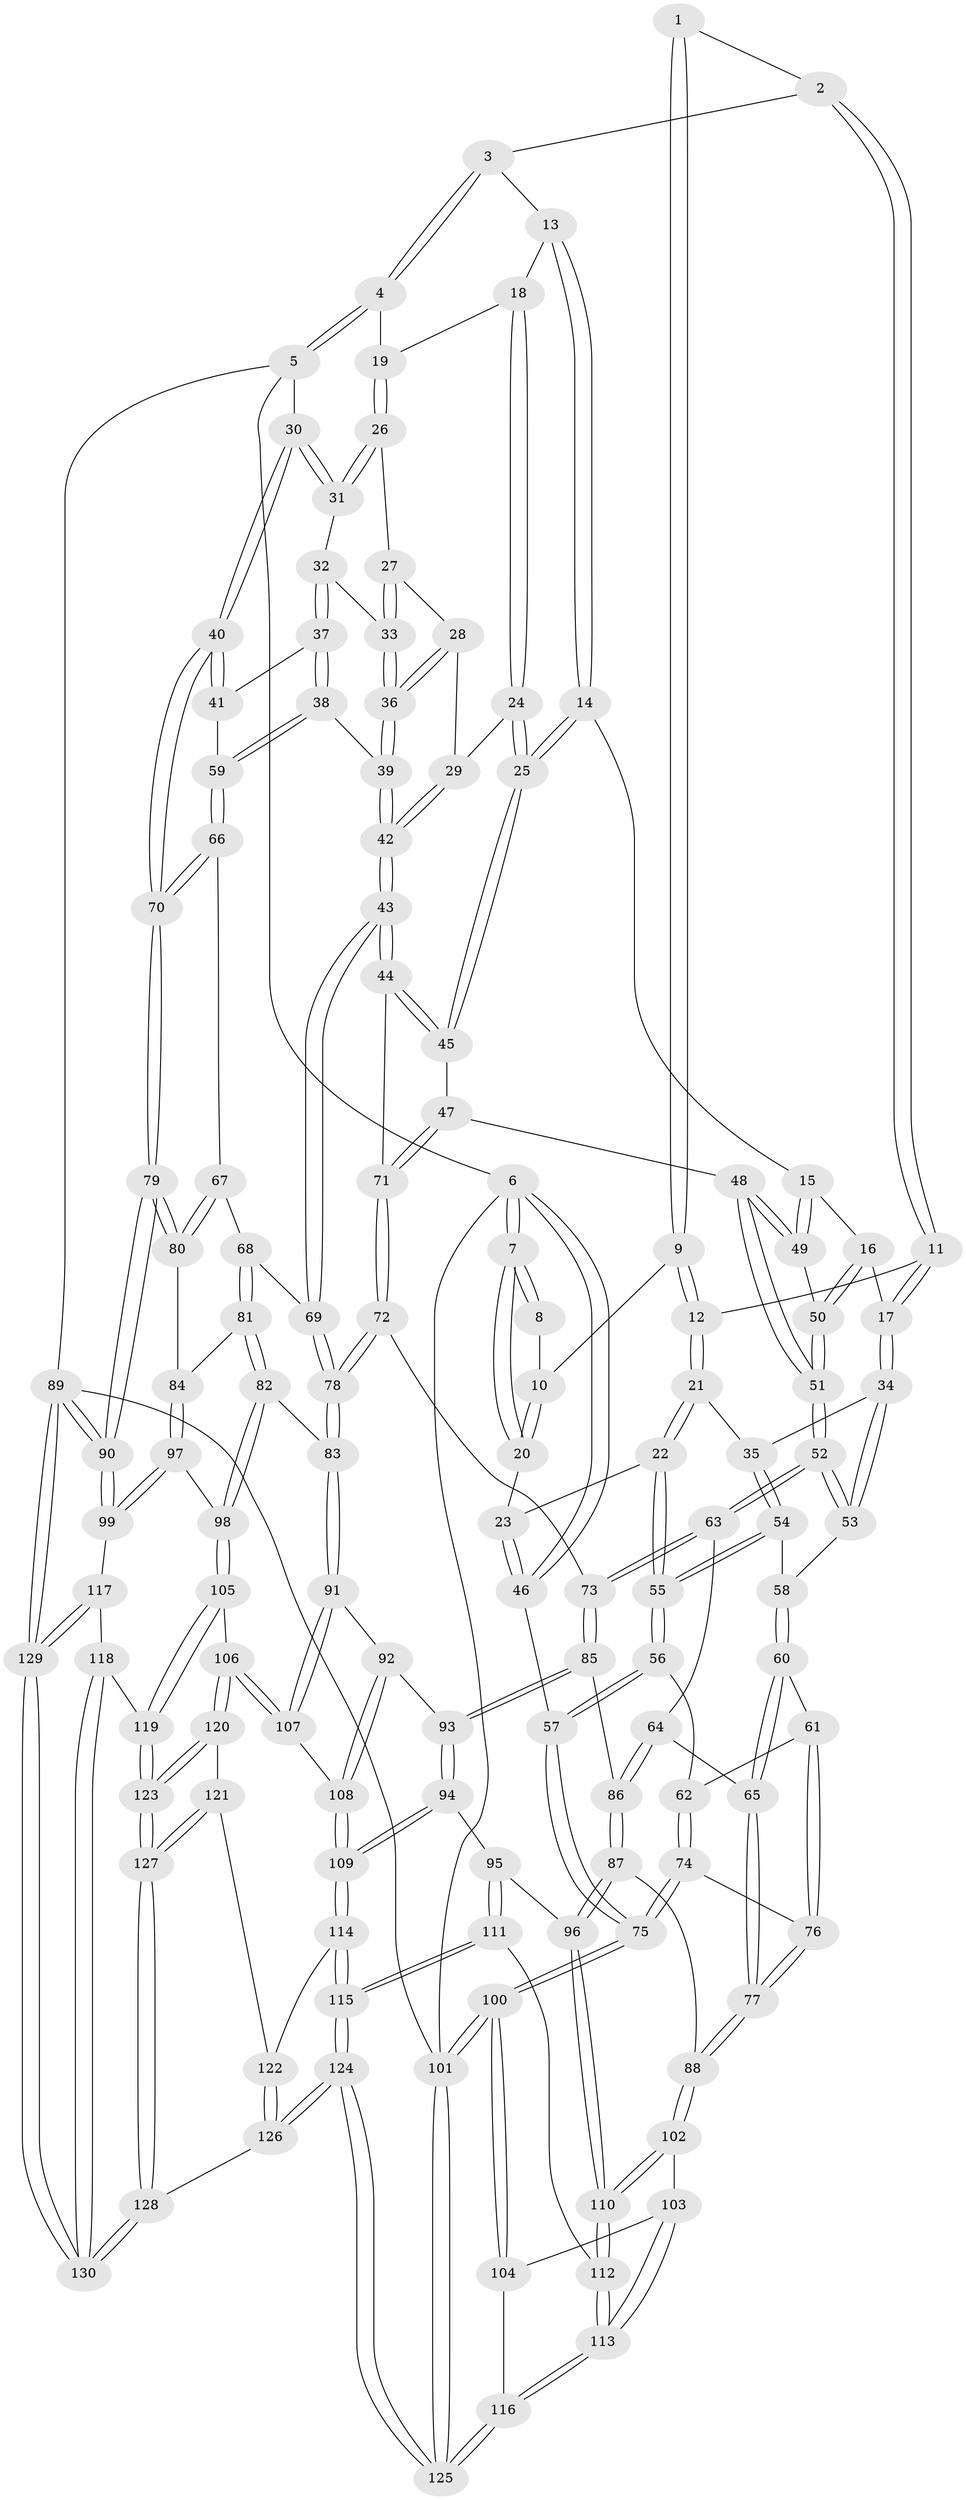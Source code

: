 // Generated by graph-tools (version 1.1) at 2025/38/03/09/25 02:38:20]
// undirected, 130 vertices, 322 edges
graph export_dot {
graph [start="1"]
  node [color=gray90,style=filled];
  1 [pos="+0.26218354418437356+0"];
  2 [pos="+0.3104603692361786+0"];
  3 [pos="+0.5287567922830814+0"];
  4 [pos="+1+0"];
  5 [pos="+1+0"];
  6 [pos="+0+0"];
  7 [pos="+0+0"];
  8 [pos="+0.021738390952459302+0"];
  9 [pos="+0.14601480319627258+0.09504736097924203"];
  10 [pos="+0.11480794430743818+0.10610852329417077"];
  11 [pos="+0.2933233413067734+0.10914962677562201"];
  12 [pos="+0.22697677844564795+0.12996718671984295"];
  13 [pos="+0.5487479508370132+0"];
  14 [pos="+0.5551643802896664+0.14052274541190374"];
  15 [pos="+0.5360343067880439+0.15184991955514146"];
  16 [pos="+0.3522439343117257+0.19043449440584553"];
  17 [pos="+0.3482345252257266+0.18983641969827908"];
  18 [pos="+0.7817316361836742+0.0906471326089302"];
  19 [pos="+0.8646756163215955+0.05435529205141369"];
  20 [pos="+0.07863525274293048+0.1370872522101278"];
  21 [pos="+0.1354328993317357+0.24143603292353297"];
  22 [pos="+0.11738498784674684+0.24443014006071814"];
  23 [pos="+0.06948433561527063+0.19520926138464462"];
  24 [pos="+0.6906370787568867+0.1831226141462142"];
  25 [pos="+0.6083840776773948+0.18043912253983185"];
  26 [pos="+0.8739955565699778+0.11538397667839564"];
  27 [pos="+0.8699411815799177+0.14550149129491305"];
  28 [pos="+0.8166873895902865+0.1922117480838756"];
  29 [pos="+0.6929699450800735+0.1850129720846962"];
  30 [pos="+1+0.007354719783822962"];
  31 [pos="+0.9769015631504858+0.18511096778254954"];
  32 [pos="+0.9419048886651795+0.23591529791240778"];
  33 [pos="+0.8895664747186218+0.21265073561228812"];
  34 [pos="+0.287292995129528+0.2681777103142919"];
  35 [pos="+0.23674469115413704+0.2727978117018005"];
  36 [pos="+0.8248865968052232+0.28578784077463965"];
  37 [pos="+0.9532635310866768+0.2676541448390386"];
  38 [pos="+0.8440282368263018+0.324639756543884"];
  39 [pos="+0.8136001340371517+0.3095646446300135"];
  40 [pos="+1+0.3784995184610478"];
  41 [pos="+1+0.31188372477559606"];
  42 [pos="+0.7934273409286637+0.31262637445658187"];
  43 [pos="+0.7108754799290637+0.40869380895318563"];
  44 [pos="+0.634030052441696+0.3709562736511418"];
  45 [pos="+0.6105659593331886+0.21904654961630204"];
  46 [pos="+0+0.22231799520612225"];
  47 [pos="+0.4954780273095676+0.36983452596901295"];
  48 [pos="+0.47364568496194315+0.3541405512755431"];
  49 [pos="+0.4705585695371338+0.33012524408366767"];
  50 [pos="+0.3977913348883405+0.2765321996072862"];
  51 [pos="+0.359479789590674+0.39722756591249136"];
  52 [pos="+0.3432435497713268+0.40773990912305724"];
  53 [pos="+0.307006675097086+0.33410158581247407"];
  54 [pos="+0.20905669190921966+0.35636235091733937"];
  55 [pos="+0.09834541903608841+0.3167737836042591"];
  56 [pos="+0.09043008101496049+0.33220026655255364"];
  57 [pos="+0+0.39241630730635685"];
  58 [pos="+0.2125113234222098+0.3681742890966821"];
  59 [pos="+0.8837982208215077+0.36972557537107625"];
  60 [pos="+0.2115272614518083+0.4261889200258446"];
  61 [pos="+0.13371167257935196+0.41626328826038583"];
  62 [pos="+0.1106872224328017+0.3998035991563609"];
  63 [pos="+0.342631635299625+0.40974243354426787"];
  64 [pos="+0.29076383007471246+0.4674137651595267"];
  65 [pos="+0.27629931853976647+0.47810703625266754"];
  66 [pos="+0.8965067342554092+0.42033604749100484"];
  67 [pos="+0.8675747836572235+0.4684898513804855"];
  68 [pos="+0.787459426882563+0.48392684628646887"];
  69 [pos="+0.7237661669249901+0.45177563524299175"];
  70 [pos="+1+0.4438232626443465"];
  71 [pos="+0.5373665960967577+0.41042160157952745"];
  72 [pos="+0.5219908728292353+0.4711596723612821"];
  73 [pos="+0.49173396931053376+0.510644759908226"];
  74 [pos="+0+0.5267184094300874"];
  75 [pos="+0+0.5773473818445165"];
  76 [pos="+0.12668240376613335+0.5357897012786403"];
  77 [pos="+0.24104264730173594+0.6028091617346482"];
  78 [pos="+0.6695045217734684+0.5294963758199792"];
  79 [pos="+1+0.5166733289505512"];
  80 [pos="+0.9233176708433662+0.5419928703069772"];
  81 [pos="+0.8037905119746473+0.5748283595855339"];
  82 [pos="+0.776411043590393+0.618901538533266"];
  83 [pos="+0.6589481234766486+0.5904689089258058"];
  84 [pos="+0.8941945616468091+0.5899231986790048"];
  85 [pos="+0.48466494318114567+0.5472452416217896"];
  86 [pos="+0.4495646518111131+0.5510695859139559"];
  87 [pos="+0.27210113763250166+0.6262156695599783"];
  88 [pos="+0.24346160982638537+0.6144636070995843"];
  89 [pos="+1+1"];
  90 [pos="+1+0.7821128703344191"];
  91 [pos="+0.6460805823968586+0.6051925488008314"];
  92 [pos="+0.5471256553627756+0.6106322238030775"];
  93 [pos="+0.5017207859483557+0.585110827659189"];
  94 [pos="+0.4084684501164353+0.713223460082594"];
  95 [pos="+0.37498914487545104+0.7089128216289926"];
  96 [pos="+0.3495241605507149+0.6921343490597582"];
  97 [pos="+0.9154025183212776+0.7436383630323631"];
  98 [pos="+0.8138370259696264+0.7439058167660465"];
  99 [pos="+1+0.7925039594217196"];
  100 [pos="+0+0.7105975389414668"];
  101 [pos="+0+1"];
  102 [pos="+0.2417457860891811+0.6164226051833159"];
  103 [pos="+0.12371668901103675+0.7002860236148127"];
  104 [pos="+0.04167014321930909+0.7102491464791307"];
  105 [pos="+0.7516214381521008+0.7782554203676513"];
  106 [pos="+0.694142465644353+0.7794079211449586"];
  107 [pos="+0.680217594178342+0.7729260768821296"];
  108 [pos="+0.5496417567955029+0.7889723608692665"];
  109 [pos="+0.5115450024820689+0.8112290580260041"];
  110 [pos="+0.24971406745032199+0.8262426002998174"];
  111 [pos="+0.3217192592677958+0.8454332956835618"];
  112 [pos="+0.24873846502007388+0.833786025190406"];
  113 [pos="+0.19865418078058375+0.8584861774987542"];
  114 [pos="+0.506056876406929+0.8287694074861565"];
  115 [pos="+0.36590687901388763+0.8924216225622893"];
  116 [pos="+0.16414960123621702+0.9179867235349904"];
  117 [pos="+0.925576345230621+0.9042692422848861"];
  118 [pos="+0.8763057750880073+0.9271532420042261"];
  119 [pos="+0.7995511921767845+0.931160652152516"];
  120 [pos="+0.6649151534974734+0.9411158920564457"];
  121 [pos="+0.5222559057986127+0.8812438952851717"];
  122 [pos="+0.5212565808130946+0.8803211997619531"];
  123 [pos="+0.7047078742089755+1"];
  124 [pos="+0.30474998700811573+1"];
  125 [pos="+0+1"];
  126 [pos="+0.3668670125633314+1"];
  127 [pos="+0.6791163737653138+1"];
  128 [pos="+0.6790453460470216+1"];
  129 [pos="+0.9845441112450973+1"];
  130 [pos="+0.8571688993082424+1"];
  1 -- 2;
  1 -- 9;
  1 -- 9;
  2 -- 3;
  2 -- 11;
  2 -- 11;
  3 -- 4;
  3 -- 4;
  3 -- 13;
  4 -- 5;
  4 -- 5;
  4 -- 19;
  5 -- 6;
  5 -- 30;
  5 -- 89;
  6 -- 7;
  6 -- 7;
  6 -- 46;
  6 -- 46;
  6 -- 101;
  7 -- 8;
  7 -- 8;
  7 -- 20;
  7 -- 20;
  8 -- 10;
  9 -- 10;
  9 -- 12;
  9 -- 12;
  10 -- 20;
  10 -- 20;
  11 -- 12;
  11 -- 17;
  11 -- 17;
  12 -- 21;
  12 -- 21;
  13 -- 14;
  13 -- 14;
  13 -- 18;
  14 -- 15;
  14 -- 25;
  14 -- 25;
  15 -- 16;
  15 -- 49;
  15 -- 49;
  16 -- 17;
  16 -- 50;
  16 -- 50;
  17 -- 34;
  17 -- 34;
  18 -- 19;
  18 -- 24;
  18 -- 24;
  19 -- 26;
  19 -- 26;
  20 -- 23;
  21 -- 22;
  21 -- 22;
  21 -- 35;
  22 -- 23;
  22 -- 55;
  22 -- 55;
  23 -- 46;
  23 -- 46;
  24 -- 25;
  24 -- 25;
  24 -- 29;
  25 -- 45;
  25 -- 45;
  26 -- 27;
  26 -- 31;
  26 -- 31;
  27 -- 28;
  27 -- 33;
  27 -- 33;
  28 -- 29;
  28 -- 36;
  28 -- 36;
  29 -- 42;
  29 -- 42;
  30 -- 31;
  30 -- 31;
  30 -- 40;
  30 -- 40;
  31 -- 32;
  32 -- 33;
  32 -- 37;
  32 -- 37;
  33 -- 36;
  33 -- 36;
  34 -- 35;
  34 -- 53;
  34 -- 53;
  35 -- 54;
  35 -- 54;
  36 -- 39;
  36 -- 39;
  37 -- 38;
  37 -- 38;
  37 -- 41;
  38 -- 39;
  38 -- 59;
  38 -- 59;
  39 -- 42;
  39 -- 42;
  40 -- 41;
  40 -- 41;
  40 -- 70;
  40 -- 70;
  41 -- 59;
  42 -- 43;
  42 -- 43;
  43 -- 44;
  43 -- 44;
  43 -- 69;
  43 -- 69;
  44 -- 45;
  44 -- 45;
  44 -- 71;
  45 -- 47;
  46 -- 57;
  47 -- 48;
  47 -- 71;
  47 -- 71;
  48 -- 49;
  48 -- 49;
  48 -- 51;
  48 -- 51;
  49 -- 50;
  50 -- 51;
  50 -- 51;
  51 -- 52;
  51 -- 52;
  52 -- 53;
  52 -- 53;
  52 -- 63;
  52 -- 63;
  53 -- 58;
  54 -- 55;
  54 -- 55;
  54 -- 58;
  55 -- 56;
  55 -- 56;
  56 -- 57;
  56 -- 57;
  56 -- 62;
  57 -- 75;
  57 -- 75;
  58 -- 60;
  58 -- 60;
  59 -- 66;
  59 -- 66;
  60 -- 61;
  60 -- 65;
  60 -- 65;
  61 -- 62;
  61 -- 76;
  61 -- 76;
  62 -- 74;
  62 -- 74;
  63 -- 64;
  63 -- 73;
  63 -- 73;
  64 -- 65;
  64 -- 86;
  64 -- 86;
  65 -- 77;
  65 -- 77;
  66 -- 67;
  66 -- 70;
  66 -- 70;
  67 -- 68;
  67 -- 80;
  67 -- 80;
  68 -- 69;
  68 -- 81;
  68 -- 81;
  69 -- 78;
  69 -- 78;
  70 -- 79;
  70 -- 79;
  71 -- 72;
  71 -- 72;
  72 -- 73;
  72 -- 78;
  72 -- 78;
  73 -- 85;
  73 -- 85;
  74 -- 75;
  74 -- 75;
  74 -- 76;
  75 -- 100;
  75 -- 100;
  76 -- 77;
  76 -- 77;
  77 -- 88;
  77 -- 88;
  78 -- 83;
  78 -- 83;
  79 -- 80;
  79 -- 80;
  79 -- 90;
  79 -- 90;
  80 -- 84;
  81 -- 82;
  81 -- 82;
  81 -- 84;
  82 -- 83;
  82 -- 98;
  82 -- 98;
  83 -- 91;
  83 -- 91;
  84 -- 97;
  84 -- 97;
  85 -- 86;
  85 -- 93;
  85 -- 93;
  86 -- 87;
  86 -- 87;
  87 -- 88;
  87 -- 96;
  87 -- 96;
  88 -- 102;
  88 -- 102;
  89 -- 90;
  89 -- 90;
  89 -- 129;
  89 -- 129;
  89 -- 101;
  90 -- 99;
  90 -- 99;
  91 -- 92;
  91 -- 107;
  91 -- 107;
  92 -- 93;
  92 -- 108;
  92 -- 108;
  93 -- 94;
  93 -- 94;
  94 -- 95;
  94 -- 109;
  94 -- 109;
  95 -- 96;
  95 -- 111;
  95 -- 111;
  96 -- 110;
  96 -- 110;
  97 -- 98;
  97 -- 99;
  97 -- 99;
  98 -- 105;
  98 -- 105;
  99 -- 117;
  100 -- 101;
  100 -- 101;
  100 -- 104;
  100 -- 104;
  101 -- 125;
  101 -- 125;
  102 -- 103;
  102 -- 110;
  102 -- 110;
  103 -- 104;
  103 -- 113;
  103 -- 113;
  104 -- 116;
  105 -- 106;
  105 -- 119;
  105 -- 119;
  106 -- 107;
  106 -- 107;
  106 -- 120;
  106 -- 120;
  107 -- 108;
  108 -- 109;
  108 -- 109;
  109 -- 114;
  109 -- 114;
  110 -- 112;
  110 -- 112;
  111 -- 112;
  111 -- 115;
  111 -- 115;
  112 -- 113;
  112 -- 113;
  113 -- 116;
  113 -- 116;
  114 -- 115;
  114 -- 115;
  114 -- 122;
  115 -- 124;
  115 -- 124;
  116 -- 125;
  116 -- 125;
  117 -- 118;
  117 -- 129;
  117 -- 129;
  118 -- 119;
  118 -- 130;
  118 -- 130;
  119 -- 123;
  119 -- 123;
  120 -- 121;
  120 -- 123;
  120 -- 123;
  121 -- 122;
  121 -- 127;
  121 -- 127;
  122 -- 126;
  122 -- 126;
  123 -- 127;
  123 -- 127;
  124 -- 125;
  124 -- 125;
  124 -- 126;
  124 -- 126;
  126 -- 128;
  127 -- 128;
  127 -- 128;
  128 -- 130;
  128 -- 130;
  129 -- 130;
  129 -- 130;
}
